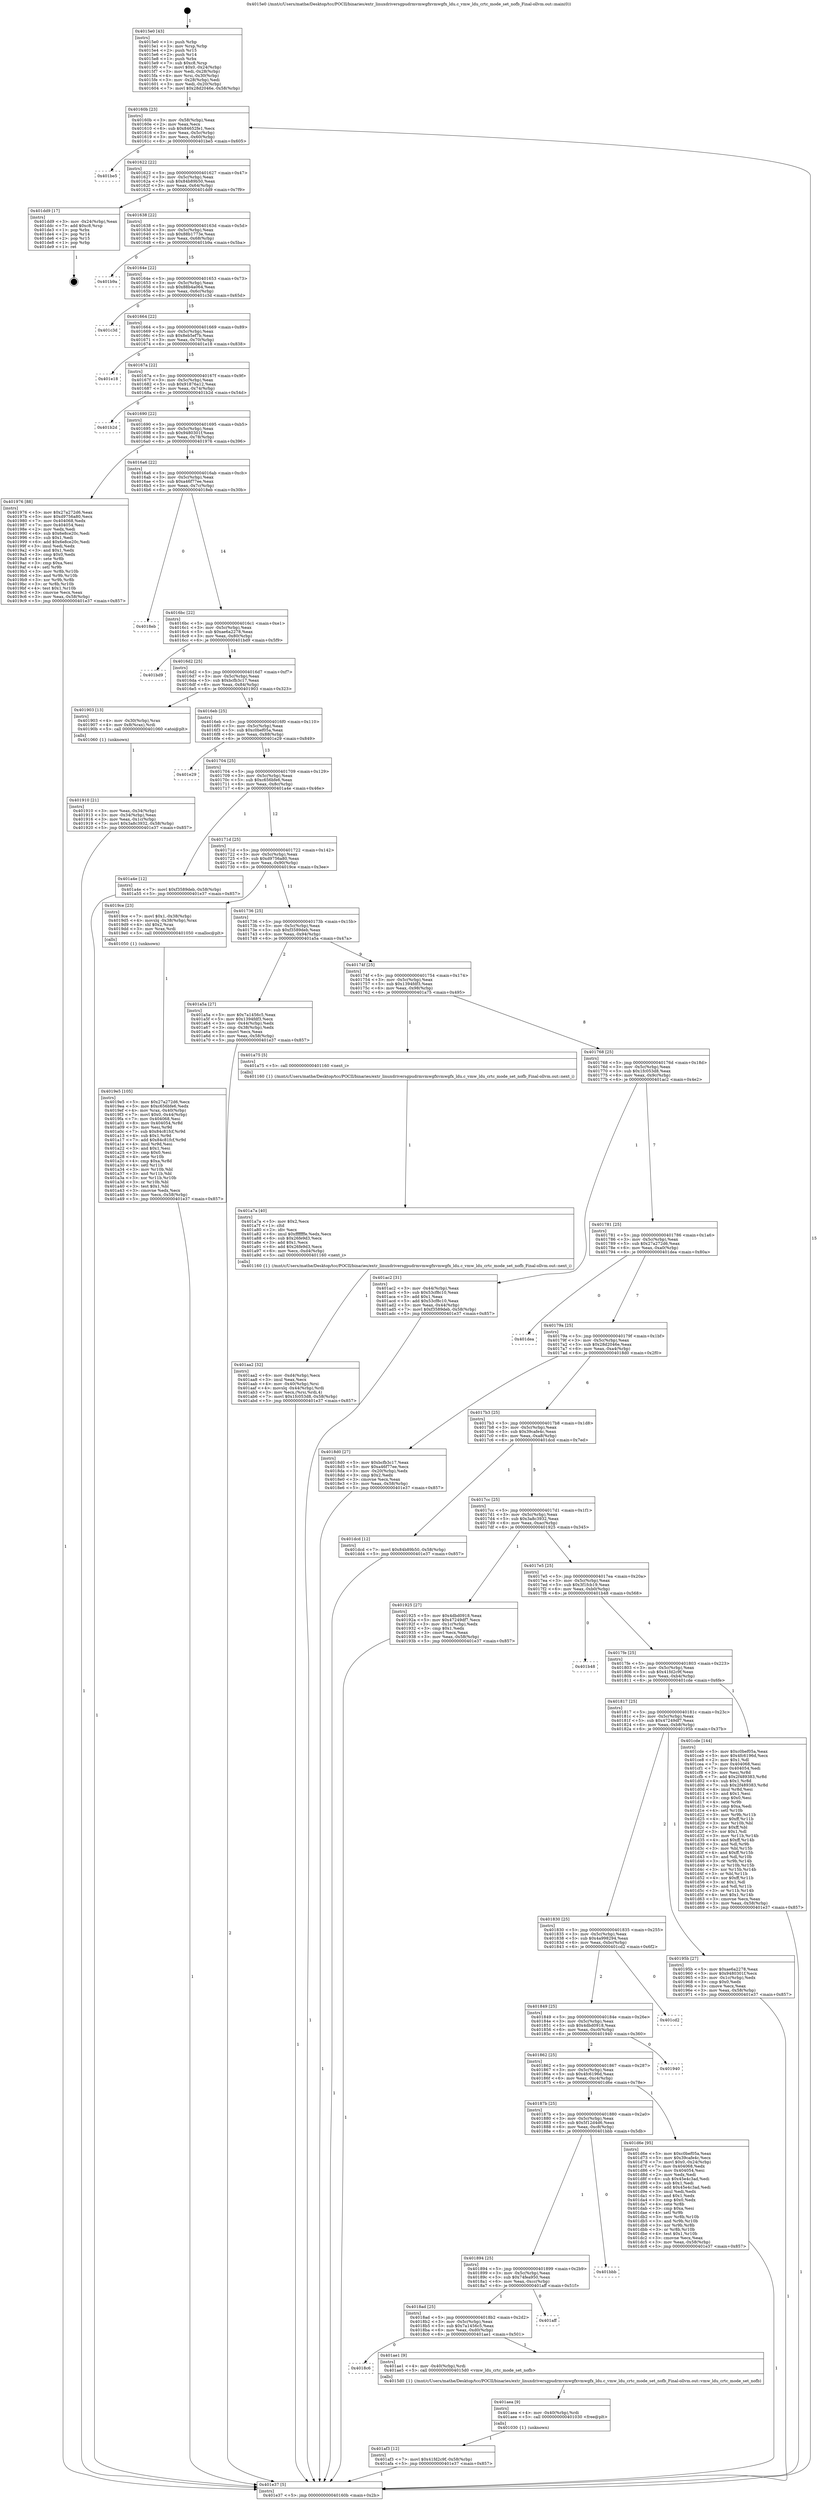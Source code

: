 digraph "0x4015e0" {
  label = "0x4015e0 (/mnt/c/Users/mathe/Desktop/tcc/POCII/binaries/extr_linuxdriversgpudrmvmwgfxvmwgfx_ldu.c_vmw_ldu_crtc_mode_set_nofb_Final-ollvm.out::main(0))"
  labelloc = "t"
  node[shape=record]

  Entry [label="",width=0.3,height=0.3,shape=circle,fillcolor=black,style=filled]
  "0x40160b" [label="{
     0x40160b [23]\l
     | [instrs]\l
     &nbsp;&nbsp;0x40160b \<+3\>: mov -0x58(%rbp),%eax\l
     &nbsp;&nbsp;0x40160e \<+2\>: mov %eax,%ecx\l
     &nbsp;&nbsp;0x401610 \<+6\>: sub $0x84652fe1,%ecx\l
     &nbsp;&nbsp;0x401616 \<+3\>: mov %eax,-0x5c(%rbp)\l
     &nbsp;&nbsp;0x401619 \<+3\>: mov %ecx,-0x60(%rbp)\l
     &nbsp;&nbsp;0x40161c \<+6\>: je 0000000000401be5 \<main+0x605\>\l
  }"]
  "0x401be5" [label="{
     0x401be5\l
  }", style=dashed]
  "0x401622" [label="{
     0x401622 [22]\l
     | [instrs]\l
     &nbsp;&nbsp;0x401622 \<+5\>: jmp 0000000000401627 \<main+0x47\>\l
     &nbsp;&nbsp;0x401627 \<+3\>: mov -0x5c(%rbp),%eax\l
     &nbsp;&nbsp;0x40162a \<+5\>: sub $0x84b89b50,%eax\l
     &nbsp;&nbsp;0x40162f \<+3\>: mov %eax,-0x64(%rbp)\l
     &nbsp;&nbsp;0x401632 \<+6\>: je 0000000000401dd9 \<main+0x7f9\>\l
  }"]
  Exit [label="",width=0.3,height=0.3,shape=circle,fillcolor=black,style=filled,peripheries=2]
  "0x401dd9" [label="{
     0x401dd9 [17]\l
     | [instrs]\l
     &nbsp;&nbsp;0x401dd9 \<+3\>: mov -0x24(%rbp),%eax\l
     &nbsp;&nbsp;0x401ddc \<+7\>: add $0xc8,%rsp\l
     &nbsp;&nbsp;0x401de3 \<+1\>: pop %rbx\l
     &nbsp;&nbsp;0x401de4 \<+2\>: pop %r14\l
     &nbsp;&nbsp;0x401de6 \<+2\>: pop %r15\l
     &nbsp;&nbsp;0x401de8 \<+1\>: pop %rbp\l
     &nbsp;&nbsp;0x401de9 \<+1\>: ret\l
  }"]
  "0x401638" [label="{
     0x401638 [22]\l
     | [instrs]\l
     &nbsp;&nbsp;0x401638 \<+5\>: jmp 000000000040163d \<main+0x5d\>\l
     &nbsp;&nbsp;0x40163d \<+3\>: mov -0x5c(%rbp),%eax\l
     &nbsp;&nbsp;0x401640 \<+5\>: sub $0x88b1773e,%eax\l
     &nbsp;&nbsp;0x401645 \<+3\>: mov %eax,-0x68(%rbp)\l
     &nbsp;&nbsp;0x401648 \<+6\>: je 0000000000401b9a \<main+0x5ba\>\l
  }"]
  "0x401af3" [label="{
     0x401af3 [12]\l
     | [instrs]\l
     &nbsp;&nbsp;0x401af3 \<+7\>: movl $0x41fd2c9f,-0x58(%rbp)\l
     &nbsp;&nbsp;0x401afa \<+5\>: jmp 0000000000401e37 \<main+0x857\>\l
  }"]
  "0x401b9a" [label="{
     0x401b9a\l
  }", style=dashed]
  "0x40164e" [label="{
     0x40164e [22]\l
     | [instrs]\l
     &nbsp;&nbsp;0x40164e \<+5\>: jmp 0000000000401653 \<main+0x73\>\l
     &nbsp;&nbsp;0x401653 \<+3\>: mov -0x5c(%rbp),%eax\l
     &nbsp;&nbsp;0x401656 \<+5\>: sub $0x88b4a064,%eax\l
     &nbsp;&nbsp;0x40165b \<+3\>: mov %eax,-0x6c(%rbp)\l
     &nbsp;&nbsp;0x40165e \<+6\>: je 0000000000401c3d \<main+0x65d\>\l
  }"]
  "0x401aea" [label="{
     0x401aea [9]\l
     | [instrs]\l
     &nbsp;&nbsp;0x401aea \<+4\>: mov -0x40(%rbp),%rdi\l
     &nbsp;&nbsp;0x401aee \<+5\>: call 0000000000401030 \<free@plt\>\l
     | [calls]\l
     &nbsp;&nbsp;0x401030 \{1\} (unknown)\l
  }"]
  "0x401c3d" [label="{
     0x401c3d\l
  }", style=dashed]
  "0x401664" [label="{
     0x401664 [22]\l
     | [instrs]\l
     &nbsp;&nbsp;0x401664 \<+5\>: jmp 0000000000401669 \<main+0x89\>\l
     &nbsp;&nbsp;0x401669 \<+3\>: mov -0x5c(%rbp),%eax\l
     &nbsp;&nbsp;0x40166c \<+5\>: sub $0x8eb5ef7b,%eax\l
     &nbsp;&nbsp;0x401671 \<+3\>: mov %eax,-0x70(%rbp)\l
     &nbsp;&nbsp;0x401674 \<+6\>: je 0000000000401e18 \<main+0x838\>\l
  }"]
  "0x4018c6" [label="{
     0x4018c6\l
  }", style=dashed]
  "0x401e18" [label="{
     0x401e18\l
  }", style=dashed]
  "0x40167a" [label="{
     0x40167a [22]\l
     | [instrs]\l
     &nbsp;&nbsp;0x40167a \<+5\>: jmp 000000000040167f \<main+0x9f\>\l
     &nbsp;&nbsp;0x40167f \<+3\>: mov -0x5c(%rbp),%eax\l
     &nbsp;&nbsp;0x401682 \<+5\>: sub $0x91876a12,%eax\l
     &nbsp;&nbsp;0x401687 \<+3\>: mov %eax,-0x74(%rbp)\l
     &nbsp;&nbsp;0x40168a \<+6\>: je 0000000000401b2d \<main+0x54d\>\l
  }"]
  "0x401ae1" [label="{
     0x401ae1 [9]\l
     | [instrs]\l
     &nbsp;&nbsp;0x401ae1 \<+4\>: mov -0x40(%rbp),%rdi\l
     &nbsp;&nbsp;0x401ae5 \<+5\>: call 00000000004015d0 \<vmw_ldu_crtc_mode_set_nofb\>\l
     | [calls]\l
     &nbsp;&nbsp;0x4015d0 \{1\} (/mnt/c/Users/mathe/Desktop/tcc/POCII/binaries/extr_linuxdriversgpudrmvmwgfxvmwgfx_ldu.c_vmw_ldu_crtc_mode_set_nofb_Final-ollvm.out::vmw_ldu_crtc_mode_set_nofb)\l
  }"]
  "0x401b2d" [label="{
     0x401b2d\l
  }", style=dashed]
  "0x401690" [label="{
     0x401690 [22]\l
     | [instrs]\l
     &nbsp;&nbsp;0x401690 \<+5\>: jmp 0000000000401695 \<main+0xb5\>\l
     &nbsp;&nbsp;0x401695 \<+3\>: mov -0x5c(%rbp),%eax\l
     &nbsp;&nbsp;0x401698 \<+5\>: sub $0x9480301f,%eax\l
     &nbsp;&nbsp;0x40169d \<+3\>: mov %eax,-0x78(%rbp)\l
     &nbsp;&nbsp;0x4016a0 \<+6\>: je 0000000000401976 \<main+0x396\>\l
  }"]
  "0x4018ad" [label="{
     0x4018ad [25]\l
     | [instrs]\l
     &nbsp;&nbsp;0x4018ad \<+5\>: jmp 00000000004018b2 \<main+0x2d2\>\l
     &nbsp;&nbsp;0x4018b2 \<+3\>: mov -0x5c(%rbp),%eax\l
     &nbsp;&nbsp;0x4018b5 \<+5\>: sub $0x7a1456c5,%eax\l
     &nbsp;&nbsp;0x4018ba \<+6\>: mov %eax,-0xd0(%rbp)\l
     &nbsp;&nbsp;0x4018c0 \<+6\>: je 0000000000401ae1 \<main+0x501\>\l
  }"]
  "0x401976" [label="{
     0x401976 [88]\l
     | [instrs]\l
     &nbsp;&nbsp;0x401976 \<+5\>: mov $0x27a272d6,%eax\l
     &nbsp;&nbsp;0x40197b \<+5\>: mov $0xd9756a80,%ecx\l
     &nbsp;&nbsp;0x401980 \<+7\>: mov 0x404068,%edx\l
     &nbsp;&nbsp;0x401987 \<+7\>: mov 0x404054,%esi\l
     &nbsp;&nbsp;0x40198e \<+2\>: mov %edx,%edi\l
     &nbsp;&nbsp;0x401990 \<+6\>: sub $0x6e8ce20c,%edi\l
     &nbsp;&nbsp;0x401996 \<+3\>: sub $0x1,%edi\l
     &nbsp;&nbsp;0x401999 \<+6\>: add $0x6e8ce20c,%edi\l
     &nbsp;&nbsp;0x40199f \<+3\>: imul %edi,%edx\l
     &nbsp;&nbsp;0x4019a2 \<+3\>: and $0x1,%edx\l
     &nbsp;&nbsp;0x4019a5 \<+3\>: cmp $0x0,%edx\l
     &nbsp;&nbsp;0x4019a8 \<+4\>: sete %r8b\l
     &nbsp;&nbsp;0x4019ac \<+3\>: cmp $0xa,%esi\l
     &nbsp;&nbsp;0x4019af \<+4\>: setl %r9b\l
     &nbsp;&nbsp;0x4019b3 \<+3\>: mov %r8b,%r10b\l
     &nbsp;&nbsp;0x4019b6 \<+3\>: and %r9b,%r10b\l
     &nbsp;&nbsp;0x4019b9 \<+3\>: xor %r9b,%r8b\l
     &nbsp;&nbsp;0x4019bc \<+3\>: or %r8b,%r10b\l
     &nbsp;&nbsp;0x4019bf \<+4\>: test $0x1,%r10b\l
     &nbsp;&nbsp;0x4019c3 \<+3\>: cmovne %ecx,%eax\l
     &nbsp;&nbsp;0x4019c6 \<+3\>: mov %eax,-0x58(%rbp)\l
     &nbsp;&nbsp;0x4019c9 \<+5\>: jmp 0000000000401e37 \<main+0x857\>\l
  }"]
  "0x4016a6" [label="{
     0x4016a6 [22]\l
     | [instrs]\l
     &nbsp;&nbsp;0x4016a6 \<+5\>: jmp 00000000004016ab \<main+0xcb\>\l
     &nbsp;&nbsp;0x4016ab \<+3\>: mov -0x5c(%rbp),%eax\l
     &nbsp;&nbsp;0x4016ae \<+5\>: sub $0xa46f77ee,%eax\l
     &nbsp;&nbsp;0x4016b3 \<+3\>: mov %eax,-0x7c(%rbp)\l
     &nbsp;&nbsp;0x4016b6 \<+6\>: je 00000000004018eb \<main+0x30b\>\l
  }"]
  "0x401aff" [label="{
     0x401aff\l
  }", style=dashed]
  "0x4018eb" [label="{
     0x4018eb\l
  }", style=dashed]
  "0x4016bc" [label="{
     0x4016bc [22]\l
     | [instrs]\l
     &nbsp;&nbsp;0x4016bc \<+5\>: jmp 00000000004016c1 \<main+0xe1\>\l
     &nbsp;&nbsp;0x4016c1 \<+3\>: mov -0x5c(%rbp),%eax\l
     &nbsp;&nbsp;0x4016c4 \<+5\>: sub $0xae6a2278,%eax\l
     &nbsp;&nbsp;0x4016c9 \<+3\>: mov %eax,-0x80(%rbp)\l
     &nbsp;&nbsp;0x4016cc \<+6\>: je 0000000000401bd9 \<main+0x5f9\>\l
  }"]
  "0x401894" [label="{
     0x401894 [25]\l
     | [instrs]\l
     &nbsp;&nbsp;0x401894 \<+5\>: jmp 0000000000401899 \<main+0x2b9\>\l
     &nbsp;&nbsp;0x401899 \<+3\>: mov -0x5c(%rbp),%eax\l
     &nbsp;&nbsp;0x40189c \<+5\>: sub $0x74fea950,%eax\l
     &nbsp;&nbsp;0x4018a1 \<+6\>: mov %eax,-0xcc(%rbp)\l
     &nbsp;&nbsp;0x4018a7 \<+6\>: je 0000000000401aff \<main+0x51f\>\l
  }"]
  "0x401bd9" [label="{
     0x401bd9\l
  }", style=dashed]
  "0x4016d2" [label="{
     0x4016d2 [25]\l
     | [instrs]\l
     &nbsp;&nbsp;0x4016d2 \<+5\>: jmp 00000000004016d7 \<main+0xf7\>\l
     &nbsp;&nbsp;0x4016d7 \<+3\>: mov -0x5c(%rbp),%eax\l
     &nbsp;&nbsp;0x4016da \<+5\>: sub $0xbcfb3c17,%eax\l
     &nbsp;&nbsp;0x4016df \<+6\>: mov %eax,-0x84(%rbp)\l
     &nbsp;&nbsp;0x4016e5 \<+6\>: je 0000000000401903 \<main+0x323\>\l
  }"]
  "0x401bbb" [label="{
     0x401bbb\l
  }", style=dashed]
  "0x401903" [label="{
     0x401903 [13]\l
     | [instrs]\l
     &nbsp;&nbsp;0x401903 \<+4\>: mov -0x30(%rbp),%rax\l
     &nbsp;&nbsp;0x401907 \<+4\>: mov 0x8(%rax),%rdi\l
     &nbsp;&nbsp;0x40190b \<+5\>: call 0000000000401060 \<atoi@plt\>\l
     | [calls]\l
     &nbsp;&nbsp;0x401060 \{1\} (unknown)\l
  }"]
  "0x4016eb" [label="{
     0x4016eb [25]\l
     | [instrs]\l
     &nbsp;&nbsp;0x4016eb \<+5\>: jmp 00000000004016f0 \<main+0x110\>\l
     &nbsp;&nbsp;0x4016f0 \<+3\>: mov -0x5c(%rbp),%eax\l
     &nbsp;&nbsp;0x4016f3 \<+5\>: sub $0xc0bef05a,%eax\l
     &nbsp;&nbsp;0x4016f8 \<+6\>: mov %eax,-0x88(%rbp)\l
     &nbsp;&nbsp;0x4016fe \<+6\>: je 0000000000401e29 \<main+0x849\>\l
  }"]
  "0x40187b" [label="{
     0x40187b [25]\l
     | [instrs]\l
     &nbsp;&nbsp;0x40187b \<+5\>: jmp 0000000000401880 \<main+0x2a0\>\l
     &nbsp;&nbsp;0x401880 \<+3\>: mov -0x5c(%rbp),%eax\l
     &nbsp;&nbsp;0x401883 \<+5\>: sub $0x5f12d4d6,%eax\l
     &nbsp;&nbsp;0x401888 \<+6\>: mov %eax,-0xc8(%rbp)\l
     &nbsp;&nbsp;0x40188e \<+6\>: je 0000000000401bbb \<main+0x5db\>\l
  }"]
  "0x401e29" [label="{
     0x401e29\l
  }", style=dashed]
  "0x401704" [label="{
     0x401704 [25]\l
     | [instrs]\l
     &nbsp;&nbsp;0x401704 \<+5\>: jmp 0000000000401709 \<main+0x129\>\l
     &nbsp;&nbsp;0x401709 \<+3\>: mov -0x5c(%rbp),%eax\l
     &nbsp;&nbsp;0x40170c \<+5\>: sub $0xc656bfe6,%eax\l
     &nbsp;&nbsp;0x401711 \<+6\>: mov %eax,-0x8c(%rbp)\l
     &nbsp;&nbsp;0x401717 \<+6\>: je 0000000000401a4e \<main+0x46e\>\l
  }"]
  "0x401d6e" [label="{
     0x401d6e [95]\l
     | [instrs]\l
     &nbsp;&nbsp;0x401d6e \<+5\>: mov $0xc0bef05a,%eax\l
     &nbsp;&nbsp;0x401d73 \<+5\>: mov $0x39cafe4c,%ecx\l
     &nbsp;&nbsp;0x401d78 \<+7\>: movl $0x0,-0x24(%rbp)\l
     &nbsp;&nbsp;0x401d7f \<+7\>: mov 0x404068,%edx\l
     &nbsp;&nbsp;0x401d86 \<+7\>: mov 0x404054,%esi\l
     &nbsp;&nbsp;0x401d8d \<+2\>: mov %edx,%edi\l
     &nbsp;&nbsp;0x401d8f \<+6\>: sub $0x45e4c3ad,%edi\l
     &nbsp;&nbsp;0x401d95 \<+3\>: sub $0x1,%edi\l
     &nbsp;&nbsp;0x401d98 \<+6\>: add $0x45e4c3ad,%edi\l
     &nbsp;&nbsp;0x401d9e \<+3\>: imul %edi,%edx\l
     &nbsp;&nbsp;0x401da1 \<+3\>: and $0x1,%edx\l
     &nbsp;&nbsp;0x401da4 \<+3\>: cmp $0x0,%edx\l
     &nbsp;&nbsp;0x401da7 \<+4\>: sete %r8b\l
     &nbsp;&nbsp;0x401dab \<+3\>: cmp $0xa,%esi\l
     &nbsp;&nbsp;0x401dae \<+4\>: setl %r9b\l
     &nbsp;&nbsp;0x401db2 \<+3\>: mov %r8b,%r10b\l
     &nbsp;&nbsp;0x401db5 \<+3\>: and %r9b,%r10b\l
     &nbsp;&nbsp;0x401db8 \<+3\>: xor %r9b,%r8b\l
     &nbsp;&nbsp;0x401dbb \<+3\>: or %r8b,%r10b\l
     &nbsp;&nbsp;0x401dbe \<+4\>: test $0x1,%r10b\l
     &nbsp;&nbsp;0x401dc2 \<+3\>: cmovne %ecx,%eax\l
     &nbsp;&nbsp;0x401dc5 \<+3\>: mov %eax,-0x58(%rbp)\l
     &nbsp;&nbsp;0x401dc8 \<+5\>: jmp 0000000000401e37 \<main+0x857\>\l
  }"]
  "0x401a4e" [label="{
     0x401a4e [12]\l
     | [instrs]\l
     &nbsp;&nbsp;0x401a4e \<+7\>: movl $0xf3589deb,-0x58(%rbp)\l
     &nbsp;&nbsp;0x401a55 \<+5\>: jmp 0000000000401e37 \<main+0x857\>\l
  }"]
  "0x40171d" [label="{
     0x40171d [25]\l
     | [instrs]\l
     &nbsp;&nbsp;0x40171d \<+5\>: jmp 0000000000401722 \<main+0x142\>\l
     &nbsp;&nbsp;0x401722 \<+3\>: mov -0x5c(%rbp),%eax\l
     &nbsp;&nbsp;0x401725 \<+5\>: sub $0xd9756a80,%eax\l
     &nbsp;&nbsp;0x40172a \<+6\>: mov %eax,-0x90(%rbp)\l
     &nbsp;&nbsp;0x401730 \<+6\>: je 00000000004019ce \<main+0x3ee\>\l
  }"]
  "0x401862" [label="{
     0x401862 [25]\l
     | [instrs]\l
     &nbsp;&nbsp;0x401862 \<+5\>: jmp 0000000000401867 \<main+0x287\>\l
     &nbsp;&nbsp;0x401867 \<+3\>: mov -0x5c(%rbp),%eax\l
     &nbsp;&nbsp;0x40186a \<+5\>: sub $0x4fc6196d,%eax\l
     &nbsp;&nbsp;0x40186f \<+6\>: mov %eax,-0xc4(%rbp)\l
     &nbsp;&nbsp;0x401875 \<+6\>: je 0000000000401d6e \<main+0x78e\>\l
  }"]
  "0x4019ce" [label="{
     0x4019ce [23]\l
     | [instrs]\l
     &nbsp;&nbsp;0x4019ce \<+7\>: movl $0x1,-0x38(%rbp)\l
     &nbsp;&nbsp;0x4019d5 \<+4\>: movslq -0x38(%rbp),%rax\l
     &nbsp;&nbsp;0x4019d9 \<+4\>: shl $0x2,%rax\l
     &nbsp;&nbsp;0x4019dd \<+3\>: mov %rax,%rdi\l
     &nbsp;&nbsp;0x4019e0 \<+5\>: call 0000000000401050 \<malloc@plt\>\l
     | [calls]\l
     &nbsp;&nbsp;0x401050 \{1\} (unknown)\l
  }"]
  "0x401736" [label="{
     0x401736 [25]\l
     | [instrs]\l
     &nbsp;&nbsp;0x401736 \<+5\>: jmp 000000000040173b \<main+0x15b\>\l
     &nbsp;&nbsp;0x40173b \<+3\>: mov -0x5c(%rbp),%eax\l
     &nbsp;&nbsp;0x40173e \<+5\>: sub $0xf3589deb,%eax\l
     &nbsp;&nbsp;0x401743 \<+6\>: mov %eax,-0x94(%rbp)\l
     &nbsp;&nbsp;0x401749 \<+6\>: je 0000000000401a5a \<main+0x47a\>\l
  }"]
  "0x401940" [label="{
     0x401940\l
  }", style=dashed]
  "0x401a5a" [label="{
     0x401a5a [27]\l
     | [instrs]\l
     &nbsp;&nbsp;0x401a5a \<+5\>: mov $0x7a1456c5,%eax\l
     &nbsp;&nbsp;0x401a5f \<+5\>: mov $0x1394fdf3,%ecx\l
     &nbsp;&nbsp;0x401a64 \<+3\>: mov -0x44(%rbp),%edx\l
     &nbsp;&nbsp;0x401a67 \<+3\>: cmp -0x38(%rbp),%edx\l
     &nbsp;&nbsp;0x401a6a \<+3\>: cmovl %ecx,%eax\l
     &nbsp;&nbsp;0x401a6d \<+3\>: mov %eax,-0x58(%rbp)\l
     &nbsp;&nbsp;0x401a70 \<+5\>: jmp 0000000000401e37 \<main+0x857\>\l
  }"]
  "0x40174f" [label="{
     0x40174f [25]\l
     | [instrs]\l
     &nbsp;&nbsp;0x40174f \<+5\>: jmp 0000000000401754 \<main+0x174\>\l
     &nbsp;&nbsp;0x401754 \<+3\>: mov -0x5c(%rbp),%eax\l
     &nbsp;&nbsp;0x401757 \<+5\>: sub $0x1394fdf3,%eax\l
     &nbsp;&nbsp;0x40175c \<+6\>: mov %eax,-0x98(%rbp)\l
     &nbsp;&nbsp;0x401762 \<+6\>: je 0000000000401a75 \<main+0x495\>\l
  }"]
  "0x401849" [label="{
     0x401849 [25]\l
     | [instrs]\l
     &nbsp;&nbsp;0x401849 \<+5\>: jmp 000000000040184e \<main+0x26e\>\l
     &nbsp;&nbsp;0x40184e \<+3\>: mov -0x5c(%rbp),%eax\l
     &nbsp;&nbsp;0x401851 \<+5\>: sub $0x4dbd0918,%eax\l
     &nbsp;&nbsp;0x401856 \<+6\>: mov %eax,-0xc0(%rbp)\l
     &nbsp;&nbsp;0x40185c \<+6\>: je 0000000000401940 \<main+0x360\>\l
  }"]
  "0x401a75" [label="{
     0x401a75 [5]\l
     | [instrs]\l
     &nbsp;&nbsp;0x401a75 \<+5\>: call 0000000000401160 \<next_i\>\l
     | [calls]\l
     &nbsp;&nbsp;0x401160 \{1\} (/mnt/c/Users/mathe/Desktop/tcc/POCII/binaries/extr_linuxdriversgpudrmvmwgfxvmwgfx_ldu.c_vmw_ldu_crtc_mode_set_nofb_Final-ollvm.out::next_i)\l
  }"]
  "0x401768" [label="{
     0x401768 [25]\l
     | [instrs]\l
     &nbsp;&nbsp;0x401768 \<+5\>: jmp 000000000040176d \<main+0x18d\>\l
     &nbsp;&nbsp;0x40176d \<+3\>: mov -0x5c(%rbp),%eax\l
     &nbsp;&nbsp;0x401770 \<+5\>: sub $0x1fc053d8,%eax\l
     &nbsp;&nbsp;0x401775 \<+6\>: mov %eax,-0x9c(%rbp)\l
     &nbsp;&nbsp;0x40177b \<+6\>: je 0000000000401ac2 \<main+0x4e2\>\l
  }"]
  "0x401cd2" [label="{
     0x401cd2\l
  }", style=dashed]
  "0x401ac2" [label="{
     0x401ac2 [31]\l
     | [instrs]\l
     &nbsp;&nbsp;0x401ac2 \<+3\>: mov -0x44(%rbp),%eax\l
     &nbsp;&nbsp;0x401ac5 \<+5\>: sub $0x53cf8c10,%eax\l
     &nbsp;&nbsp;0x401aca \<+3\>: add $0x1,%eax\l
     &nbsp;&nbsp;0x401acd \<+5\>: add $0x53cf8c10,%eax\l
     &nbsp;&nbsp;0x401ad2 \<+3\>: mov %eax,-0x44(%rbp)\l
     &nbsp;&nbsp;0x401ad5 \<+7\>: movl $0xf3589deb,-0x58(%rbp)\l
     &nbsp;&nbsp;0x401adc \<+5\>: jmp 0000000000401e37 \<main+0x857\>\l
  }"]
  "0x401781" [label="{
     0x401781 [25]\l
     | [instrs]\l
     &nbsp;&nbsp;0x401781 \<+5\>: jmp 0000000000401786 \<main+0x1a6\>\l
     &nbsp;&nbsp;0x401786 \<+3\>: mov -0x5c(%rbp),%eax\l
     &nbsp;&nbsp;0x401789 \<+5\>: sub $0x27a272d6,%eax\l
     &nbsp;&nbsp;0x40178e \<+6\>: mov %eax,-0xa0(%rbp)\l
     &nbsp;&nbsp;0x401794 \<+6\>: je 0000000000401dea \<main+0x80a\>\l
  }"]
  "0x401aa2" [label="{
     0x401aa2 [32]\l
     | [instrs]\l
     &nbsp;&nbsp;0x401aa2 \<+6\>: mov -0xd4(%rbp),%ecx\l
     &nbsp;&nbsp;0x401aa8 \<+3\>: imul %eax,%ecx\l
     &nbsp;&nbsp;0x401aab \<+4\>: mov -0x40(%rbp),%rsi\l
     &nbsp;&nbsp;0x401aaf \<+4\>: movslq -0x44(%rbp),%rdi\l
     &nbsp;&nbsp;0x401ab3 \<+3\>: mov %ecx,(%rsi,%rdi,4)\l
     &nbsp;&nbsp;0x401ab6 \<+7\>: movl $0x1fc053d8,-0x58(%rbp)\l
     &nbsp;&nbsp;0x401abd \<+5\>: jmp 0000000000401e37 \<main+0x857\>\l
  }"]
  "0x401dea" [label="{
     0x401dea\l
  }", style=dashed]
  "0x40179a" [label="{
     0x40179a [25]\l
     | [instrs]\l
     &nbsp;&nbsp;0x40179a \<+5\>: jmp 000000000040179f \<main+0x1bf\>\l
     &nbsp;&nbsp;0x40179f \<+3\>: mov -0x5c(%rbp),%eax\l
     &nbsp;&nbsp;0x4017a2 \<+5\>: sub $0x28d2046e,%eax\l
     &nbsp;&nbsp;0x4017a7 \<+6\>: mov %eax,-0xa4(%rbp)\l
     &nbsp;&nbsp;0x4017ad \<+6\>: je 00000000004018d0 \<main+0x2f0\>\l
  }"]
  "0x401a7a" [label="{
     0x401a7a [40]\l
     | [instrs]\l
     &nbsp;&nbsp;0x401a7a \<+5\>: mov $0x2,%ecx\l
     &nbsp;&nbsp;0x401a7f \<+1\>: cltd\l
     &nbsp;&nbsp;0x401a80 \<+2\>: idiv %ecx\l
     &nbsp;&nbsp;0x401a82 \<+6\>: imul $0xfffffffe,%edx,%ecx\l
     &nbsp;&nbsp;0x401a88 \<+6\>: sub $0x26fe9d3,%ecx\l
     &nbsp;&nbsp;0x401a8e \<+3\>: add $0x1,%ecx\l
     &nbsp;&nbsp;0x401a91 \<+6\>: add $0x26fe9d3,%ecx\l
     &nbsp;&nbsp;0x401a97 \<+6\>: mov %ecx,-0xd4(%rbp)\l
     &nbsp;&nbsp;0x401a9d \<+5\>: call 0000000000401160 \<next_i\>\l
     | [calls]\l
     &nbsp;&nbsp;0x401160 \{1\} (/mnt/c/Users/mathe/Desktop/tcc/POCII/binaries/extr_linuxdriversgpudrmvmwgfxvmwgfx_ldu.c_vmw_ldu_crtc_mode_set_nofb_Final-ollvm.out::next_i)\l
  }"]
  "0x4018d0" [label="{
     0x4018d0 [27]\l
     | [instrs]\l
     &nbsp;&nbsp;0x4018d0 \<+5\>: mov $0xbcfb3c17,%eax\l
     &nbsp;&nbsp;0x4018d5 \<+5\>: mov $0xa46f77ee,%ecx\l
     &nbsp;&nbsp;0x4018da \<+3\>: mov -0x20(%rbp),%edx\l
     &nbsp;&nbsp;0x4018dd \<+3\>: cmp $0x2,%edx\l
     &nbsp;&nbsp;0x4018e0 \<+3\>: cmovne %ecx,%eax\l
     &nbsp;&nbsp;0x4018e3 \<+3\>: mov %eax,-0x58(%rbp)\l
     &nbsp;&nbsp;0x4018e6 \<+5\>: jmp 0000000000401e37 \<main+0x857\>\l
  }"]
  "0x4017b3" [label="{
     0x4017b3 [25]\l
     | [instrs]\l
     &nbsp;&nbsp;0x4017b3 \<+5\>: jmp 00000000004017b8 \<main+0x1d8\>\l
     &nbsp;&nbsp;0x4017b8 \<+3\>: mov -0x5c(%rbp),%eax\l
     &nbsp;&nbsp;0x4017bb \<+5\>: sub $0x39cafe4c,%eax\l
     &nbsp;&nbsp;0x4017c0 \<+6\>: mov %eax,-0xa8(%rbp)\l
     &nbsp;&nbsp;0x4017c6 \<+6\>: je 0000000000401dcd \<main+0x7ed\>\l
  }"]
  "0x401e37" [label="{
     0x401e37 [5]\l
     | [instrs]\l
     &nbsp;&nbsp;0x401e37 \<+5\>: jmp 000000000040160b \<main+0x2b\>\l
  }"]
  "0x4015e0" [label="{
     0x4015e0 [43]\l
     | [instrs]\l
     &nbsp;&nbsp;0x4015e0 \<+1\>: push %rbp\l
     &nbsp;&nbsp;0x4015e1 \<+3\>: mov %rsp,%rbp\l
     &nbsp;&nbsp;0x4015e4 \<+2\>: push %r15\l
     &nbsp;&nbsp;0x4015e6 \<+2\>: push %r14\l
     &nbsp;&nbsp;0x4015e8 \<+1\>: push %rbx\l
     &nbsp;&nbsp;0x4015e9 \<+7\>: sub $0xc8,%rsp\l
     &nbsp;&nbsp;0x4015f0 \<+7\>: movl $0x0,-0x24(%rbp)\l
     &nbsp;&nbsp;0x4015f7 \<+3\>: mov %edi,-0x28(%rbp)\l
     &nbsp;&nbsp;0x4015fa \<+4\>: mov %rsi,-0x30(%rbp)\l
     &nbsp;&nbsp;0x4015fe \<+3\>: mov -0x28(%rbp),%edi\l
     &nbsp;&nbsp;0x401601 \<+3\>: mov %edi,-0x20(%rbp)\l
     &nbsp;&nbsp;0x401604 \<+7\>: movl $0x28d2046e,-0x58(%rbp)\l
  }"]
  "0x401910" [label="{
     0x401910 [21]\l
     | [instrs]\l
     &nbsp;&nbsp;0x401910 \<+3\>: mov %eax,-0x34(%rbp)\l
     &nbsp;&nbsp;0x401913 \<+3\>: mov -0x34(%rbp),%eax\l
     &nbsp;&nbsp;0x401916 \<+3\>: mov %eax,-0x1c(%rbp)\l
     &nbsp;&nbsp;0x401919 \<+7\>: movl $0x3a8c3932,-0x58(%rbp)\l
     &nbsp;&nbsp;0x401920 \<+5\>: jmp 0000000000401e37 \<main+0x857\>\l
  }"]
  "0x4019e5" [label="{
     0x4019e5 [105]\l
     | [instrs]\l
     &nbsp;&nbsp;0x4019e5 \<+5\>: mov $0x27a272d6,%ecx\l
     &nbsp;&nbsp;0x4019ea \<+5\>: mov $0xc656bfe6,%edx\l
     &nbsp;&nbsp;0x4019ef \<+4\>: mov %rax,-0x40(%rbp)\l
     &nbsp;&nbsp;0x4019f3 \<+7\>: movl $0x0,-0x44(%rbp)\l
     &nbsp;&nbsp;0x4019fa \<+7\>: mov 0x404068,%esi\l
     &nbsp;&nbsp;0x401a01 \<+8\>: mov 0x404054,%r8d\l
     &nbsp;&nbsp;0x401a09 \<+3\>: mov %esi,%r9d\l
     &nbsp;&nbsp;0x401a0c \<+7\>: sub $0x84c81fcf,%r9d\l
     &nbsp;&nbsp;0x401a13 \<+4\>: sub $0x1,%r9d\l
     &nbsp;&nbsp;0x401a17 \<+7\>: add $0x84c81fcf,%r9d\l
     &nbsp;&nbsp;0x401a1e \<+4\>: imul %r9d,%esi\l
     &nbsp;&nbsp;0x401a22 \<+3\>: and $0x1,%esi\l
     &nbsp;&nbsp;0x401a25 \<+3\>: cmp $0x0,%esi\l
     &nbsp;&nbsp;0x401a28 \<+4\>: sete %r10b\l
     &nbsp;&nbsp;0x401a2c \<+4\>: cmp $0xa,%r8d\l
     &nbsp;&nbsp;0x401a30 \<+4\>: setl %r11b\l
     &nbsp;&nbsp;0x401a34 \<+3\>: mov %r10b,%bl\l
     &nbsp;&nbsp;0x401a37 \<+3\>: and %r11b,%bl\l
     &nbsp;&nbsp;0x401a3a \<+3\>: xor %r11b,%r10b\l
     &nbsp;&nbsp;0x401a3d \<+3\>: or %r10b,%bl\l
     &nbsp;&nbsp;0x401a40 \<+3\>: test $0x1,%bl\l
     &nbsp;&nbsp;0x401a43 \<+3\>: cmovne %edx,%ecx\l
     &nbsp;&nbsp;0x401a46 \<+3\>: mov %ecx,-0x58(%rbp)\l
     &nbsp;&nbsp;0x401a49 \<+5\>: jmp 0000000000401e37 \<main+0x857\>\l
  }"]
  "0x401dcd" [label="{
     0x401dcd [12]\l
     | [instrs]\l
     &nbsp;&nbsp;0x401dcd \<+7\>: movl $0x84b89b50,-0x58(%rbp)\l
     &nbsp;&nbsp;0x401dd4 \<+5\>: jmp 0000000000401e37 \<main+0x857\>\l
  }"]
  "0x4017cc" [label="{
     0x4017cc [25]\l
     | [instrs]\l
     &nbsp;&nbsp;0x4017cc \<+5\>: jmp 00000000004017d1 \<main+0x1f1\>\l
     &nbsp;&nbsp;0x4017d1 \<+3\>: mov -0x5c(%rbp),%eax\l
     &nbsp;&nbsp;0x4017d4 \<+5\>: sub $0x3a8c3932,%eax\l
     &nbsp;&nbsp;0x4017d9 \<+6\>: mov %eax,-0xac(%rbp)\l
     &nbsp;&nbsp;0x4017df \<+6\>: je 0000000000401925 \<main+0x345\>\l
  }"]
  "0x401830" [label="{
     0x401830 [25]\l
     | [instrs]\l
     &nbsp;&nbsp;0x401830 \<+5\>: jmp 0000000000401835 \<main+0x255\>\l
     &nbsp;&nbsp;0x401835 \<+3\>: mov -0x5c(%rbp),%eax\l
     &nbsp;&nbsp;0x401838 \<+5\>: sub $0x4a998294,%eax\l
     &nbsp;&nbsp;0x40183d \<+6\>: mov %eax,-0xbc(%rbp)\l
     &nbsp;&nbsp;0x401843 \<+6\>: je 0000000000401cd2 \<main+0x6f2\>\l
  }"]
  "0x401925" [label="{
     0x401925 [27]\l
     | [instrs]\l
     &nbsp;&nbsp;0x401925 \<+5\>: mov $0x4dbd0918,%eax\l
     &nbsp;&nbsp;0x40192a \<+5\>: mov $0x47249df7,%ecx\l
     &nbsp;&nbsp;0x40192f \<+3\>: mov -0x1c(%rbp),%edx\l
     &nbsp;&nbsp;0x401932 \<+3\>: cmp $0x1,%edx\l
     &nbsp;&nbsp;0x401935 \<+3\>: cmovl %ecx,%eax\l
     &nbsp;&nbsp;0x401938 \<+3\>: mov %eax,-0x58(%rbp)\l
     &nbsp;&nbsp;0x40193b \<+5\>: jmp 0000000000401e37 \<main+0x857\>\l
  }"]
  "0x4017e5" [label="{
     0x4017e5 [25]\l
     | [instrs]\l
     &nbsp;&nbsp;0x4017e5 \<+5\>: jmp 00000000004017ea \<main+0x20a\>\l
     &nbsp;&nbsp;0x4017ea \<+3\>: mov -0x5c(%rbp),%eax\l
     &nbsp;&nbsp;0x4017ed \<+5\>: sub $0x3f1fcb19,%eax\l
     &nbsp;&nbsp;0x4017f2 \<+6\>: mov %eax,-0xb0(%rbp)\l
     &nbsp;&nbsp;0x4017f8 \<+6\>: je 0000000000401b48 \<main+0x568\>\l
  }"]
  "0x40195b" [label="{
     0x40195b [27]\l
     | [instrs]\l
     &nbsp;&nbsp;0x40195b \<+5\>: mov $0xae6a2278,%eax\l
     &nbsp;&nbsp;0x401960 \<+5\>: mov $0x9480301f,%ecx\l
     &nbsp;&nbsp;0x401965 \<+3\>: mov -0x1c(%rbp),%edx\l
     &nbsp;&nbsp;0x401968 \<+3\>: cmp $0x0,%edx\l
     &nbsp;&nbsp;0x40196b \<+3\>: cmove %ecx,%eax\l
     &nbsp;&nbsp;0x40196e \<+3\>: mov %eax,-0x58(%rbp)\l
     &nbsp;&nbsp;0x401971 \<+5\>: jmp 0000000000401e37 \<main+0x857\>\l
  }"]
  "0x401b48" [label="{
     0x401b48\l
  }", style=dashed]
  "0x4017fe" [label="{
     0x4017fe [25]\l
     | [instrs]\l
     &nbsp;&nbsp;0x4017fe \<+5\>: jmp 0000000000401803 \<main+0x223\>\l
     &nbsp;&nbsp;0x401803 \<+3\>: mov -0x5c(%rbp),%eax\l
     &nbsp;&nbsp;0x401806 \<+5\>: sub $0x41fd2c9f,%eax\l
     &nbsp;&nbsp;0x40180b \<+6\>: mov %eax,-0xb4(%rbp)\l
     &nbsp;&nbsp;0x401811 \<+6\>: je 0000000000401cde \<main+0x6fe\>\l
  }"]
  "0x401817" [label="{
     0x401817 [25]\l
     | [instrs]\l
     &nbsp;&nbsp;0x401817 \<+5\>: jmp 000000000040181c \<main+0x23c\>\l
     &nbsp;&nbsp;0x40181c \<+3\>: mov -0x5c(%rbp),%eax\l
     &nbsp;&nbsp;0x40181f \<+5\>: sub $0x47249df7,%eax\l
     &nbsp;&nbsp;0x401824 \<+6\>: mov %eax,-0xb8(%rbp)\l
     &nbsp;&nbsp;0x40182a \<+6\>: je 000000000040195b \<main+0x37b\>\l
  }"]
  "0x401cde" [label="{
     0x401cde [144]\l
     | [instrs]\l
     &nbsp;&nbsp;0x401cde \<+5\>: mov $0xc0bef05a,%eax\l
     &nbsp;&nbsp;0x401ce3 \<+5\>: mov $0x4fc6196d,%ecx\l
     &nbsp;&nbsp;0x401ce8 \<+2\>: mov $0x1,%dl\l
     &nbsp;&nbsp;0x401cea \<+7\>: mov 0x404068,%esi\l
     &nbsp;&nbsp;0x401cf1 \<+7\>: mov 0x404054,%edi\l
     &nbsp;&nbsp;0x401cf8 \<+3\>: mov %esi,%r8d\l
     &nbsp;&nbsp;0x401cfb \<+7\>: add $0x2f489383,%r8d\l
     &nbsp;&nbsp;0x401d02 \<+4\>: sub $0x1,%r8d\l
     &nbsp;&nbsp;0x401d06 \<+7\>: sub $0x2f489383,%r8d\l
     &nbsp;&nbsp;0x401d0d \<+4\>: imul %r8d,%esi\l
     &nbsp;&nbsp;0x401d11 \<+3\>: and $0x1,%esi\l
     &nbsp;&nbsp;0x401d14 \<+3\>: cmp $0x0,%esi\l
     &nbsp;&nbsp;0x401d17 \<+4\>: sete %r9b\l
     &nbsp;&nbsp;0x401d1b \<+3\>: cmp $0xa,%edi\l
     &nbsp;&nbsp;0x401d1e \<+4\>: setl %r10b\l
     &nbsp;&nbsp;0x401d22 \<+3\>: mov %r9b,%r11b\l
     &nbsp;&nbsp;0x401d25 \<+4\>: xor $0xff,%r11b\l
     &nbsp;&nbsp;0x401d29 \<+3\>: mov %r10b,%bl\l
     &nbsp;&nbsp;0x401d2c \<+3\>: xor $0xff,%bl\l
     &nbsp;&nbsp;0x401d2f \<+3\>: xor $0x1,%dl\l
     &nbsp;&nbsp;0x401d32 \<+3\>: mov %r11b,%r14b\l
     &nbsp;&nbsp;0x401d35 \<+4\>: and $0xff,%r14b\l
     &nbsp;&nbsp;0x401d39 \<+3\>: and %dl,%r9b\l
     &nbsp;&nbsp;0x401d3c \<+3\>: mov %bl,%r15b\l
     &nbsp;&nbsp;0x401d3f \<+4\>: and $0xff,%r15b\l
     &nbsp;&nbsp;0x401d43 \<+3\>: and %dl,%r10b\l
     &nbsp;&nbsp;0x401d46 \<+3\>: or %r9b,%r14b\l
     &nbsp;&nbsp;0x401d49 \<+3\>: or %r10b,%r15b\l
     &nbsp;&nbsp;0x401d4c \<+3\>: xor %r15b,%r14b\l
     &nbsp;&nbsp;0x401d4f \<+3\>: or %bl,%r11b\l
     &nbsp;&nbsp;0x401d52 \<+4\>: xor $0xff,%r11b\l
     &nbsp;&nbsp;0x401d56 \<+3\>: or $0x1,%dl\l
     &nbsp;&nbsp;0x401d59 \<+3\>: and %dl,%r11b\l
     &nbsp;&nbsp;0x401d5c \<+3\>: or %r11b,%r14b\l
     &nbsp;&nbsp;0x401d5f \<+4\>: test $0x1,%r14b\l
     &nbsp;&nbsp;0x401d63 \<+3\>: cmovne %ecx,%eax\l
     &nbsp;&nbsp;0x401d66 \<+3\>: mov %eax,-0x58(%rbp)\l
     &nbsp;&nbsp;0x401d69 \<+5\>: jmp 0000000000401e37 \<main+0x857\>\l
  }"]
  Entry -> "0x4015e0" [label=" 1"]
  "0x40160b" -> "0x401be5" [label=" 0"]
  "0x40160b" -> "0x401622" [label=" 16"]
  "0x401dd9" -> Exit [label=" 1"]
  "0x401622" -> "0x401dd9" [label=" 1"]
  "0x401622" -> "0x401638" [label=" 15"]
  "0x401dcd" -> "0x401e37" [label=" 1"]
  "0x401638" -> "0x401b9a" [label=" 0"]
  "0x401638" -> "0x40164e" [label=" 15"]
  "0x401d6e" -> "0x401e37" [label=" 1"]
  "0x40164e" -> "0x401c3d" [label=" 0"]
  "0x40164e" -> "0x401664" [label=" 15"]
  "0x401cde" -> "0x401e37" [label=" 1"]
  "0x401664" -> "0x401e18" [label=" 0"]
  "0x401664" -> "0x40167a" [label=" 15"]
  "0x401af3" -> "0x401e37" [label=" 1"]
  "0x40167a" -> "0x401b2d" [label=" 0"]
  "0x40167a" -> "0x401690" [label=" 15"]
  "0x401aea" -> "0x401af3" [label=" 1"]
  "0x401690" -> "0x401976" [label=" 1"]
  "0x401690" -> "0x4016a6" [label=" 14"]
  "0x4018ad" -> "0x4018c6" [label=" 0"]
  "0x4016a6" -> "0x4018eb" [label=" 0"]
  "0x4016a6" -> "0x4016bc" [label=" 14"]
  "0x4018ad" -> "0x401ae1" [label=" 1"]
  "0x4016bc" -> "0x401bd9" [label=" 0"]
  "0x4016bc" -> "0x4016d2" [label=" 14"]
  "0x401894" -> "0x4018ad" [label=" 1"]
  "0x4016d2" -> "0x401903" [label=" 1"]
  "0x4016d2" -> "0x4016eb" [label=" 13"]
  "0x401894" -> "0x401aff" [label=" 0"]
  "0x4016eb" -> "0x401e29" [label=" 0"]
  "0x4016eb" -> "0x401704" [label=" 13"]
  "0x40187b" -> "0x401894" [label=" 1"]
  "0x401704" -> "0x401a4e" [label=" 1"]
  "0x401704" -> "0x40171d" [label=" 12"]
  "0x40187b" -> "0x401bbb" [label=" 0"]
  "0x40171d" -> "0x4019ce" [label=" 1"]
  "0x40171d" -> "0x401736" [label=" 11"]
  "0x401862" -> "0x40187b" [label=" 1"]
  "0x401736" -> "0x401a5a" [label=" 2"]
  "0x401736" -> "0x40174f" [label=" 9"]
  "0x401862" -> "0x401d6e" [label=" 1"]
  "0x40174f" -> "0x401a75" [label=" 1"]
  "0x40174f" -> "0x401768" [label=" 8"]
  "0x401849" -> "0x401862" [label=" 2"]
  "0x401768" -> "0x401ac2" [label=" 1"]
  "0x401768" -> "0x401781" [label=" 7"]
  "0x401849" -> "0x401940" [label=" 0"]
  "0x401781" -> "0x401dea" [label=" 0"]
  "0x401781" -> "0x40179a" [label=" 7"]
  "0x401830" -> "0x401849" [label=" 2"]
  "0x40179a" -> "0x4018d0" [label=" 1"]
  "0x40179a" -> "0x4017b3" [label=" 6"]
  "0x4018d0" -> "0x401e37" [label=" 1"]
  "0x4015e0" -> "0x40160b" [label=" 1"]
  "0x401e37" -> "0x40160b" [label=" 15"]
  "0x401903" -> "0x401910" [label=" 1"]
  "0x401910" -> "0x401e37" [label=" 1"]
  "0x401830" -> "0x401cd2" [label=" 0"]
  "0x4017b3" -> "0x401dcd" [label=" 1"]
  "0x4017b3" -> "0x4017cc" [label=" 5"]
  "0x401ae1" -> "0x401aea" [label=" 1"]
  "0x4017cc" -> "0x401925" [label=" 1"]
  "0x4017cc" -> "0x4017e5" [label=" 4"]
  "0x401925" -> "0x401e37" [label=" 1"]
  "0x401ac2" -> "0x401e37" [label=" 1"]
  "0x4017e5" -> "0x401b48" [label=" 0"]
  "0x4017e5" -> "0x4017fe" [label=" 4"]
  "0x401aa2" -> "0x401e37" [label=" 1"]
  "0x4017fe" -> "0x401cde" [label=" 1"]
  "0x4017fe" -> "0x401817" [label=" 3"]
  "0x401a7a" -> "0x401aa2" [label=" 1"]
  "0x401817" -> "0x40195b" [label=" 1"]
  "0x401817" -> "0x401830" [label=" 2"]
  "0x40195b" -> "0x401e37" [label=" 1"]
  "0x401976" -> "0x401e37" [label=" 1"]
  "0x4019ce" -> "0x4019e5" [label=" 1"]
  "0x4019e5" -> "0x401e37" [label=" 1"]
  "0x401a4e" -> "0x401e37" [label=" 1"]
  "0x401a5a" -> "0x401e37" [label=" 2"]
  "0x401a75" -> "0x401a7a" [label=" 1"]
}
